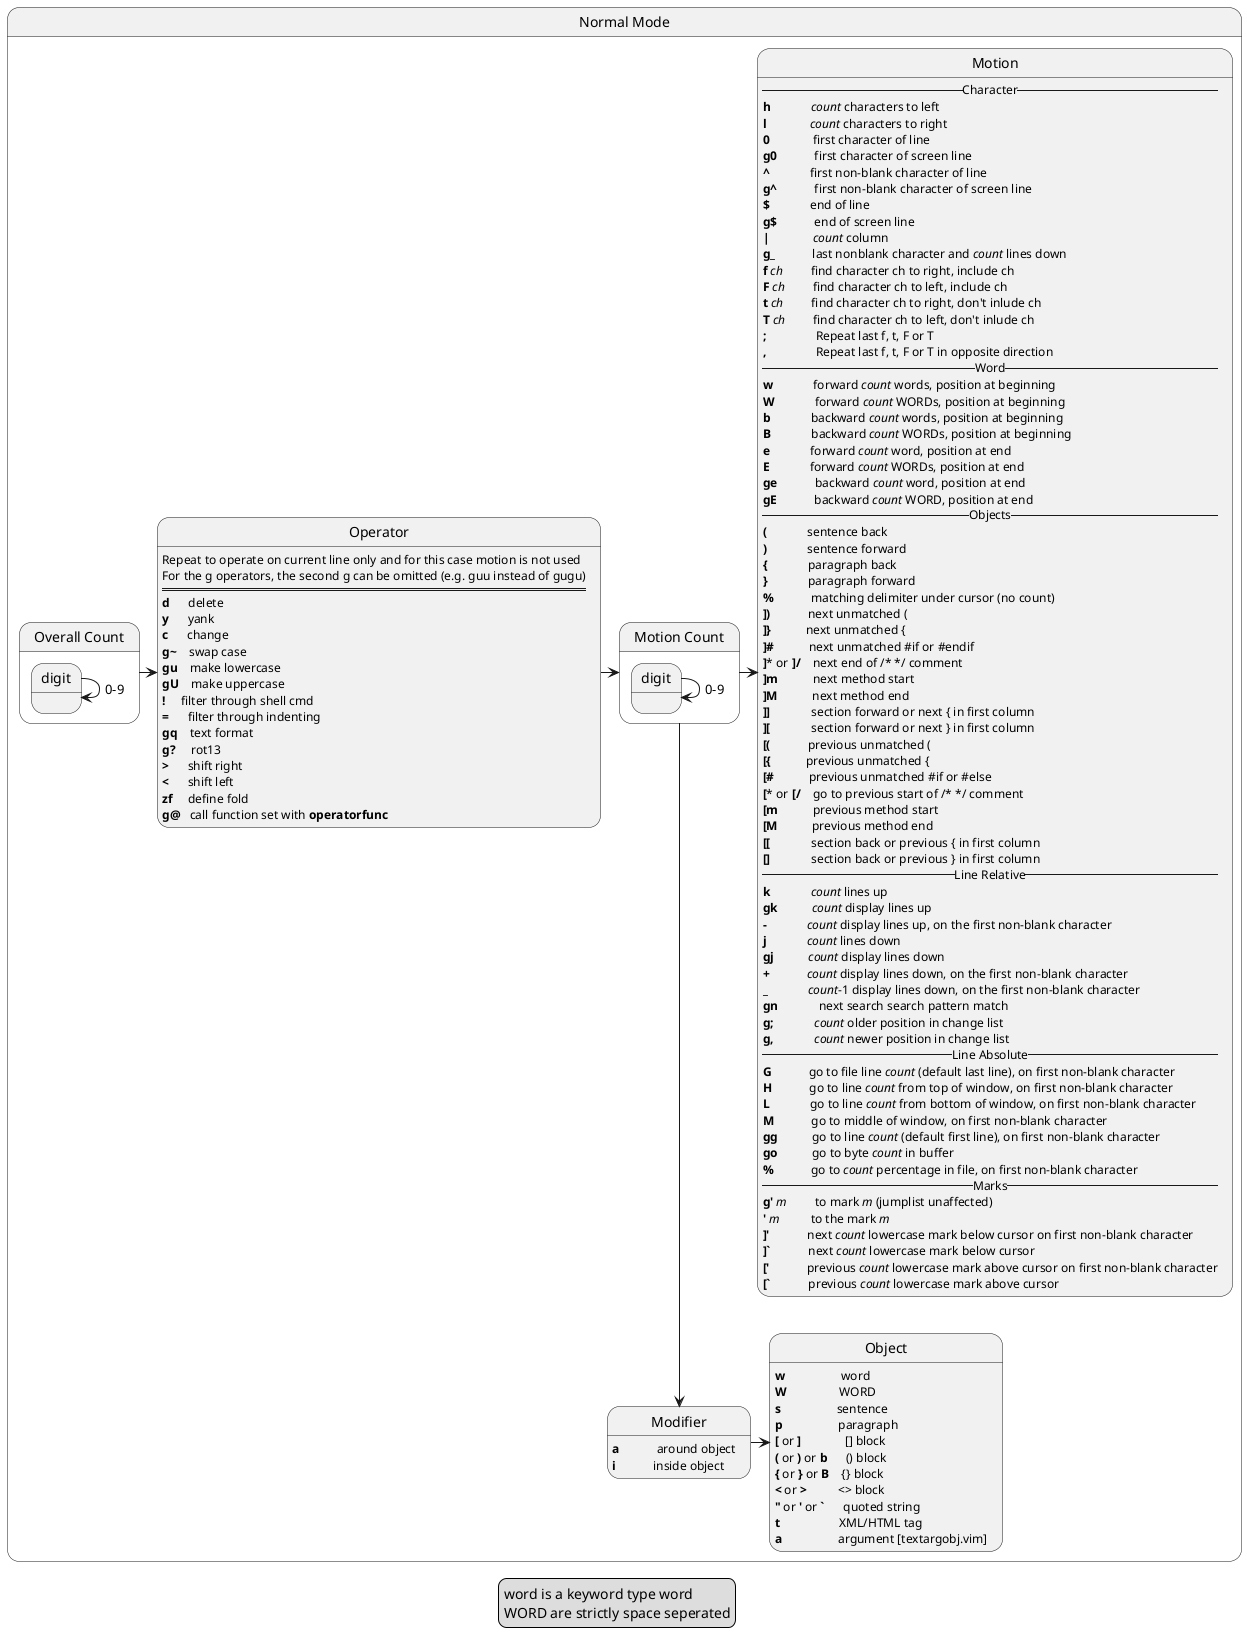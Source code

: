 @startuml

state "Normal Mode" as NormalMode {

OpCount -right-> Operator
Operator -right->  MotionCount
MotionCount -down-> Modifier
MotionCount -right-> Motion
Modifier -right-> Object

state Operator: Repeat to operate on current line only and for this case motion is not used\nFor the g operators, the second g can be omitted (e.g. guu instead of gugu)
state Operator: =====

state Operator: **d**      delete
state Operator: **y**      yank
state Operator: **c**      change
state Operator: **g~ **   swap case
state Operator: **gu**    make lowercase
state Operator: **gU**    make uppercase
state Operator: **!**     filter through shell cmd
state Operator: **=**      filter through indenting
state Operator: **gq**    text format
state Operator: **g?**     rot13
state Operator: **>**      shift right
state Operator: **<**      shift left
state Operator: **zf**     define fold
state Operator: **g@**   call function set with **operatorfunc**

state "Motion Count" as MotionCount {
	state "digit" as modigits
	modigits --> modigits: 0-9
}

state "Overall Count" as OpCount {
	state "digit" as opdigits
	opdigits --> opdigits: 0-9
}

state Motion: --Character--
state Motion: **h**             //count// characters to left
state Motion: **l**              //count// characters to right
state Motion: **0**              first character of line
state Motion: **g0**            first character of screen line
state Motion: **^**             first non-blank character of line
state Motion: **g^**            first non-blank character of screen line
state Motion: **$**             end of line
state Motion: **g$**            end of screen line
state Motion: **|**              //count// column
state Motion: **g_**            last nonblank character and //count// lines down
state Motion: **f** //ch//         find character ch to right, include ch
state Motion: **F** //ch//         find character ch to left, include ch
state Motion: **t** //ch//         find character ch to right, don't inlude ch
state Motion: **T** //ch//         find character ch to left, don't inlude ch
state Motion: **;**                Repeat last f, t, F or T
state Motion: **,**                Repeat last f, t, F or T in opposite direction


state Motion: --Word--
state Motion: **w**             forward //count// words, position at beginning 
state Motion: **W**             forward //count// WORDs, position at beginning
state Motion: **b**             backward //count// words, position at beginning
state Motion: **B**             backward //count// WORDs, position at beginning
state Motion: **e**             forward //count// word, position at end
state Motion: **E**             forward //count// WORDs, position at end
state Motion: **ge**            backward //count// word, position at end
state Motion: **gE**            backward //count// WORD, position at end

state Motion: --Objects--
state Motion: **(**             sentence back
state Motion: **)**             sentence forward
state Motion: **{**             paragraph back
state Motion: **}**             paragraph forward

state Motion: **%**            matching delimiter under cursor (no count)

state Motion: **])**            next unmatched (
state Motion: **]}**           next unmatched {
state Motion: **]#**           next unmatched #if or #endif
state Motion: **]*** or **]/**    next end of /* */ comment
state Motion: **]m**           next method start
state Motion: **]M**           next method end
state Motion: **]]**             section forward or next { in first column
state Motion: **][**             section forward or next } in first column

state Motion: **[(**            previous unmatched (
state Motion: **[{**           previous unmatched {
state Motion: **[#**           previous unmatched #if or #else
state Motion: **[*** or **[/**    go to previous start of /* */ comment
state Motion: **[m**           previous method start
state Motion: **[M**           previous method end
state Motion: **[[**             section back or previous { in first column
state Motion: **[]**             section back or previous } in first column



state Motion: --Line Relative--
state Motion: **k**             //count// lines up
state Motion: **gk**           //count// display lines up
state Motion: **-**             //count// display lines up, on the first non-blank character
state Motion: **j**             //count// lines down
state Motion: **gj**           //count// display lines down
state Motion: **+**            //count// display lines down, on the first non-blank character
state Motion: **_**             //count//-1 display lines down, on the first non-blank character
state Motion: **gn**             next search search pattern match
state Motion: **g;**             //count// older position in change list
state Motion: **g,**             //count// newer position in change list


state Motion: --Line Absolute--
state Motion: **G**            go to file line //count// (default last line), on first non-blank character
state Motion: **H**            go to line //count// from top of window, on first non-blank character
state Motion: **L**             go to line //count// from bottom of window, on first non-blank character
state Motion: **M**            go to middle of window, on first non-blank character
state Motion: **gg**           go to line //count// (default first line), on first non-blank character
state Motion: **go**           go to byte //count// in buffer 
state Motion: **%**            go to //count// percentage in file, on first non-blank character


state Motion: --Marks--
state Motion: **g'** //m//         to mark //m// (jumplist unaffected)
state Motion: **'** //m//          to the mark //m//
state Motion: **]'**            next //count// lowercase mark below cursor on first non-blank character
state Motion: **]`**            next //count// lowercase mark below cursor
state Motion: **['**            previous //count// lowercase mark above cursor on first non-blank character
state Motion: **[`**            previous //count// lowercase mark above cursor


state Modifier: **a**            around object   
state Modifier: **i**            inside object

state Object: **w**                  word
state Object: **W**                 WORD
state Object: **s**                  sentence
state Object: **p**                  paragraph
state Object: **[** or **]**              [] block
state Object: **(** or **)** or **b**      () block
state Object: **{** or **}** or **B**    {} block
state Object: **<** or **>**          <> block
state Object: **"** or **'** or **`**      quoted string
state Object: **t**                   XML/HTML tag
state Object: **a**                  argument [textargobj.vim]

}
legend 
word is a keyword type word
WORD are strictly space seperated
endlegend
@enduml
